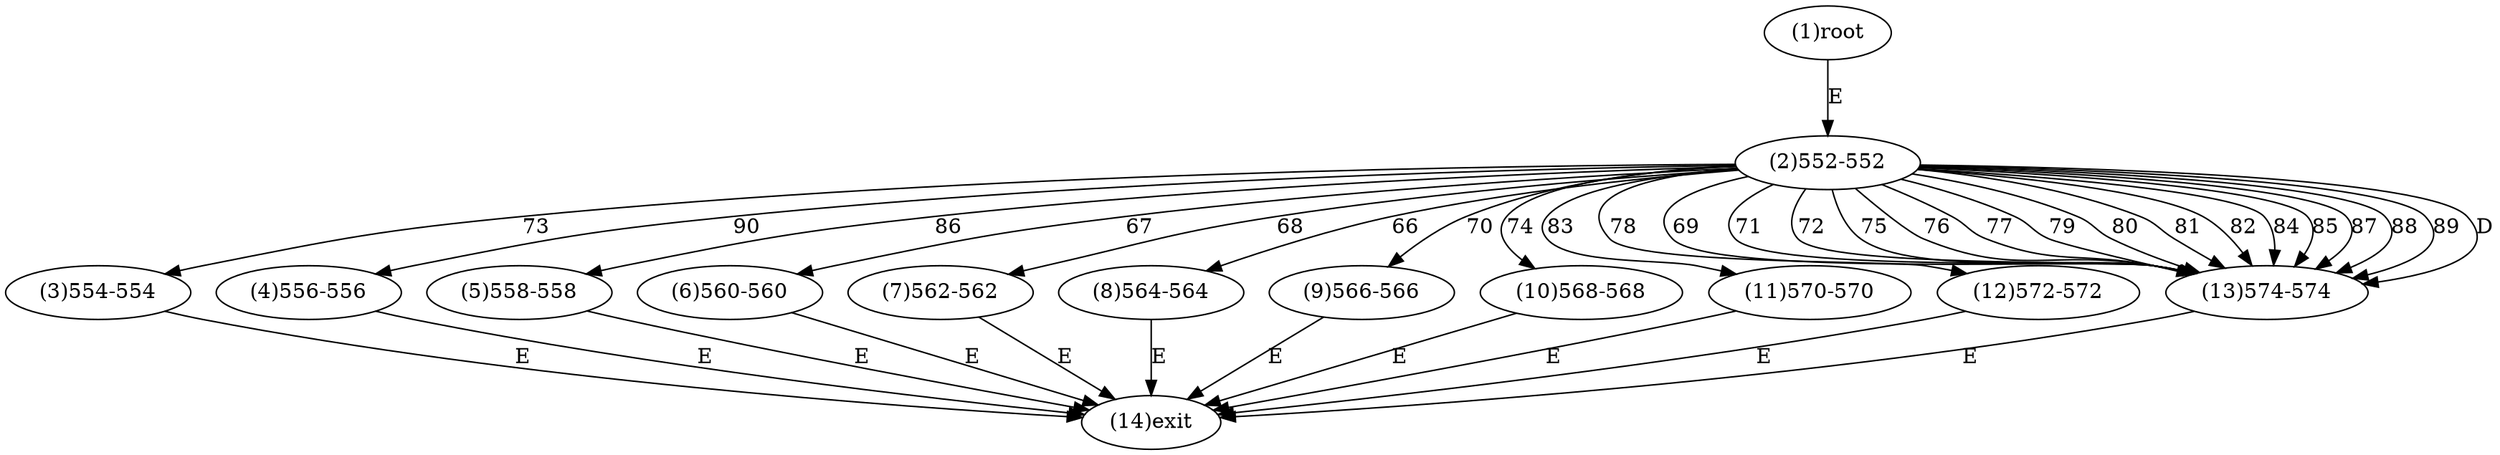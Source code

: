 digraph "" { 
1[ label="(1)root"];
2[ label="(2)552-552"];
3[ label="(3)554-554"];
4[ label="(4)556-556"];
5[ label="(5)558-558"];
6[ label="(6)560-560"];
7[ label="(7)562-562"];
8[ label="(8)564-564"];
9[ label="(9)566-566"];
10[ label="(10)568-568"];
11[ label="(11)570-570"];
12[ label="(12)572-572"];
13[ label="(13)574-574"];
14[ label="(14)exit"];
1->2[ label="E"];
2->8[ label="66"];
2->6[ label="67"];
2->7[ label="68"];
2->13[ label="69"];
2->9[ label="70"];
2->13[ label="71"];
2->13[ label="72"];
2->3[ label="73"];
2->10[ label="74"];
2->13[ label="75"];
2->13[ label="76"];
2->13[ label="77"];
2->12[ label="78"];
2->13[ label="79"];
2->13[ label="80"];
2->13[ label="81"];
2->13[ label="82"];
2->11[ label="83"];
2->13[ label="84"];
2->13[ label="85"];
2->5[ label="86"];
2->13[ label="87"];
2->13[ label="88"];
2->13[ label="89"];
2->4[ label="90"];
2->13[ label="D"];
3->14[ label="E"];
4->14[ label="E"];
5->14[ label="E"];
6->14[ label="E"];
7->14[ label="E"];
8->14[ label="E"];
9->14[ label="E"];
10->14[ label="E"];
11->14[ label="E"];
12->14[ label="E"];
13->14[ label="E"];
}